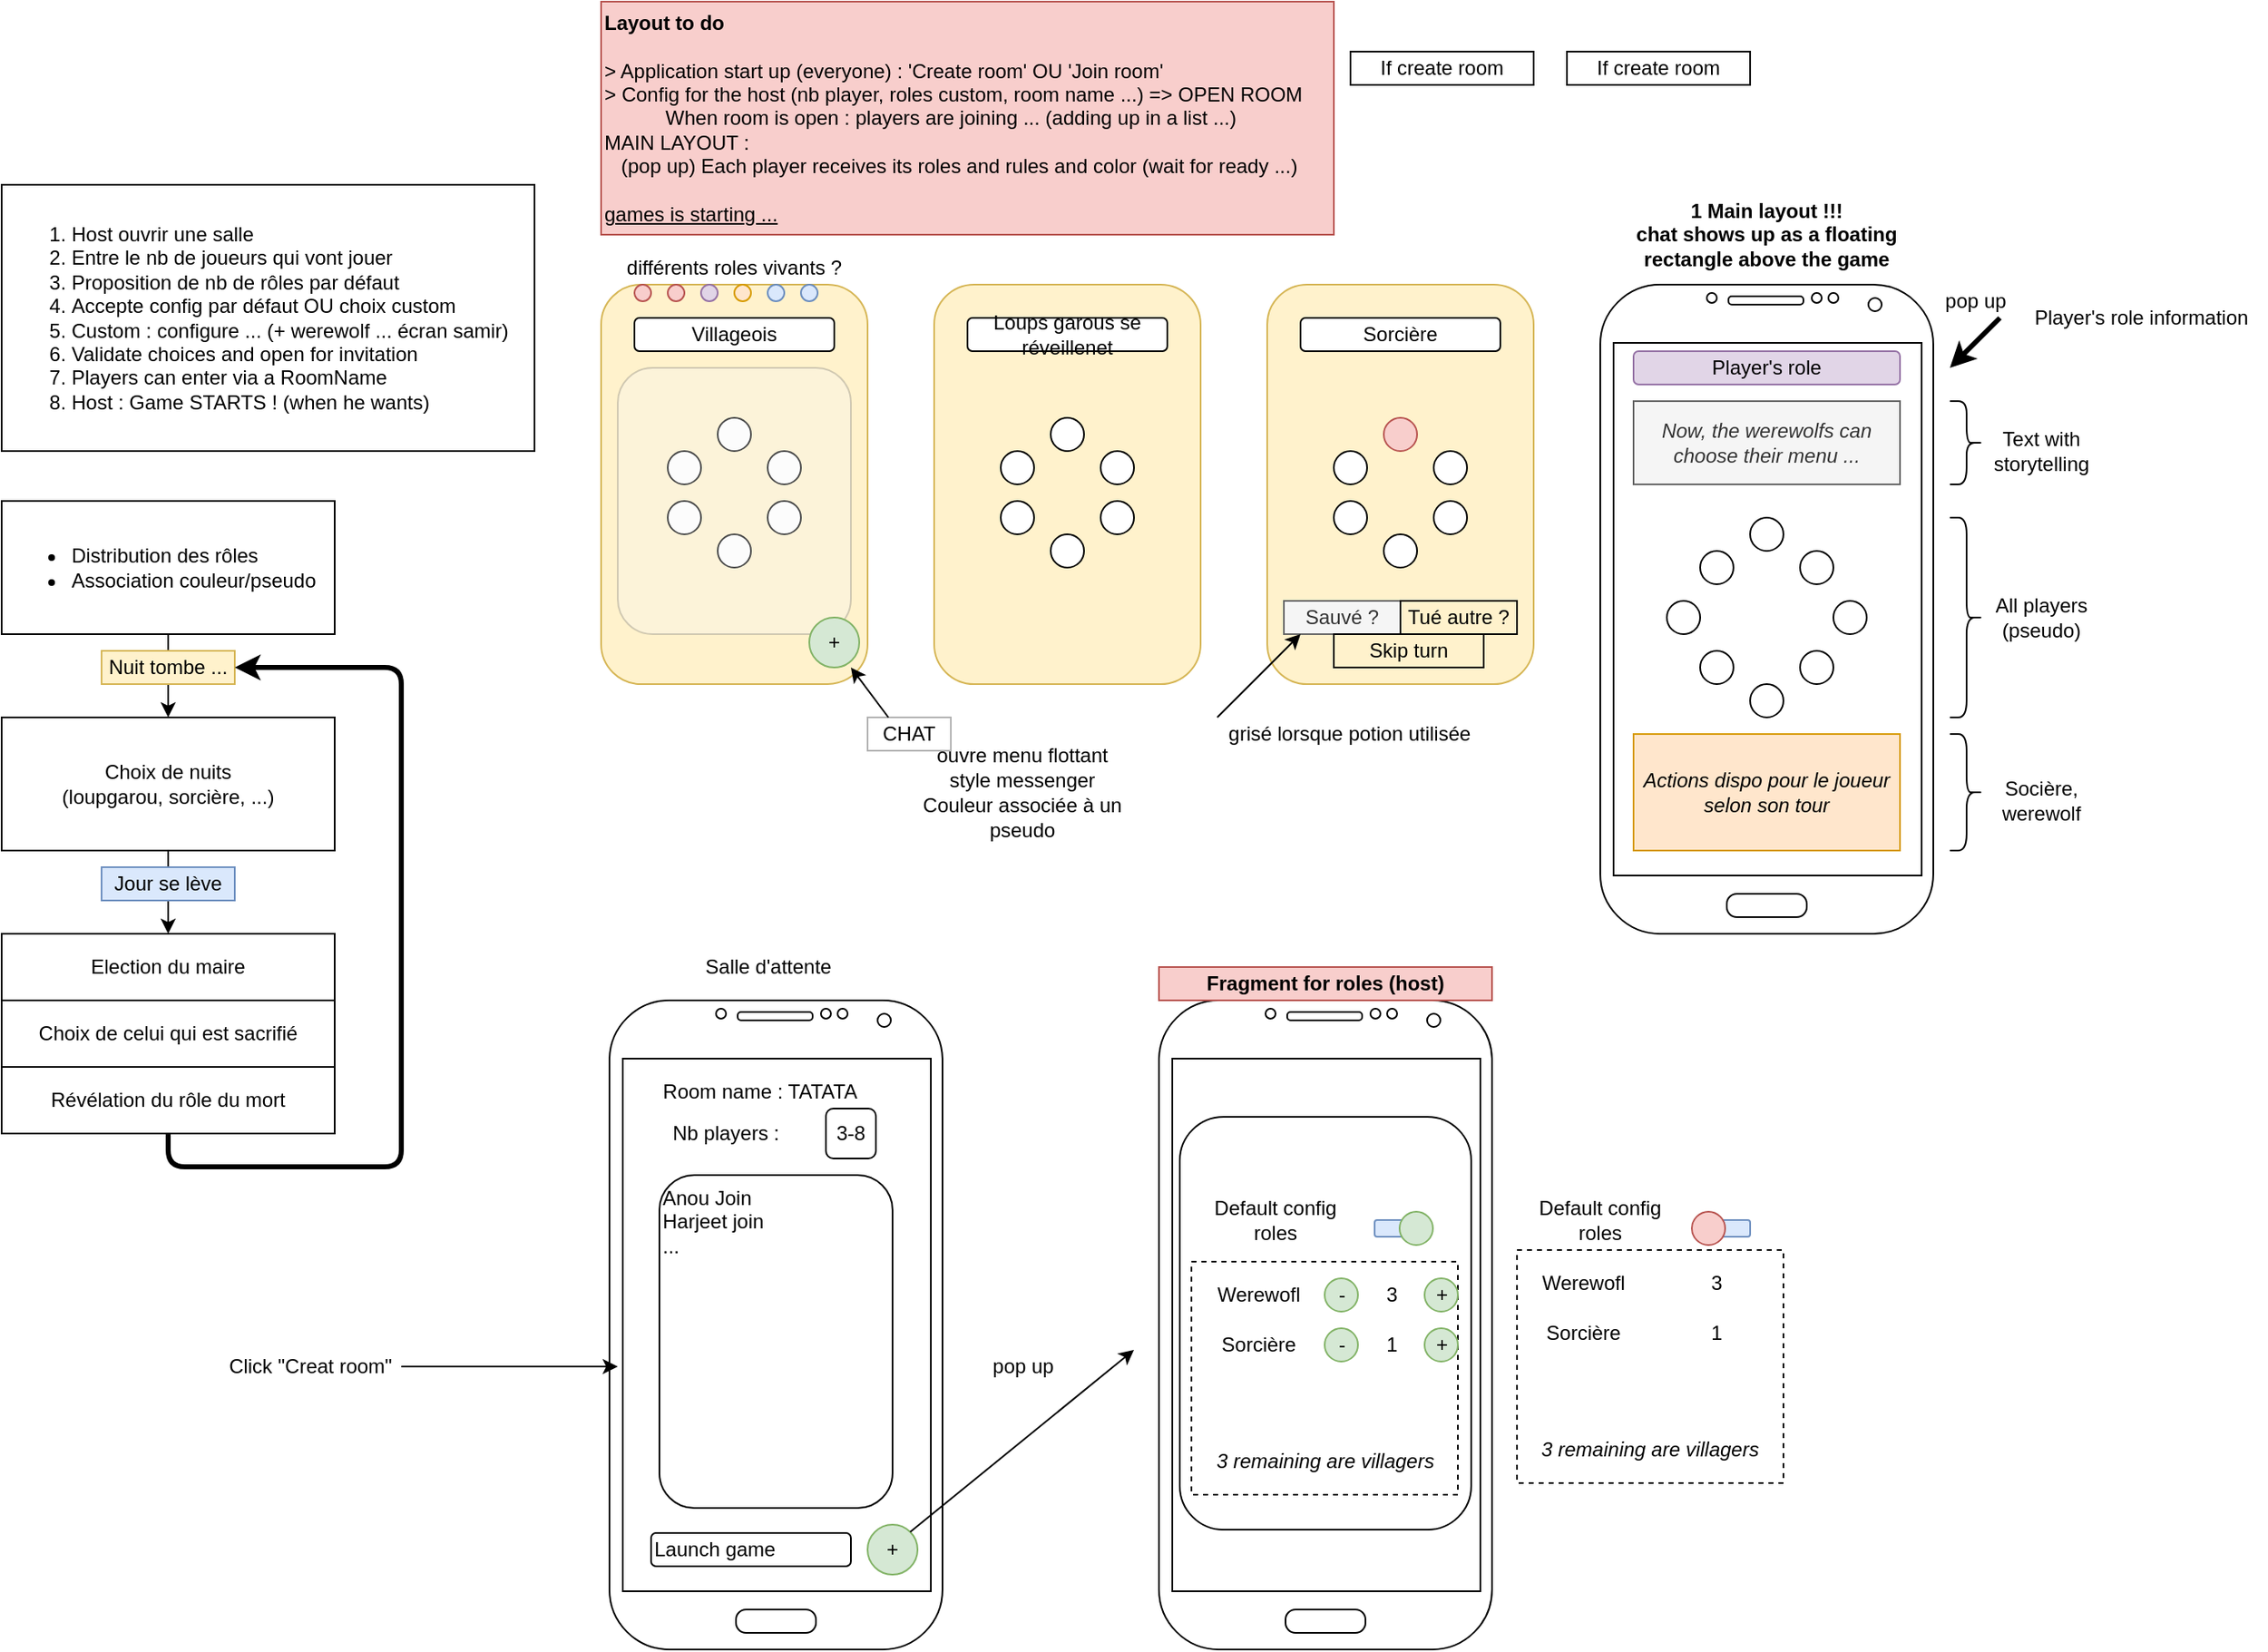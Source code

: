 <mxfile version="12.3.2" type="device" pages="1"><diagram id="DQaIDhGSqZXGHXnhg_7c" name="Page-1"><mxGraphModel dx="1408" dy="848" grid="1" gridSize="10" guides="1" tooltips="1" connect="1" arrows="1" fold="1" page="1" pageScale="1" pageWidth="1169" pageHeight="827" math="0" shadow="0"><root><mxCell id="0"/><mxCell id="1" parent="0"/><mxCell id="4JyX355zg1brZxcnhIgC-129" value="" style="rounded=1;whiteSpace=wrap;html=1;strokeColor=#000000;fillColor=none;align=left;" vertex="1" parent="1"><mxGeometry x="747.5" y="680" width="175" height="248" as="geometry"/></mxCell><mxCell id="4JyX355zg1brZxcnhIgC-116" value="" style="rounded=0;whiteSpace=wrap;html=1;strokeColor=#000000;fillColor=none;dashed=1;" vertex="1" parent="1"><mxGeometry x="754.5" y="767" width="160" height="140" as="geometry"/></mxCell><mxCell id="4JyX355zg1brZxcnhIgC-1" value="&lt;ul&gt;&lt;li&gt;Distribution des rôles&lt;/li&gt;&lt;li&gt;Association couleur/pseudo&lt;/li&gt;&lt;/ul&gt;" style="rounded=0;whiteSpace=wrap;html=1;connectable=0;allowArrows=0;align=left;" vertex="1" parent="1"><mxGeometry x="40" y="310" width="200" height="80" as="geometry"/></mxCell><mxCell id="4JyX355zg1brZxcnhIgC-2" value="" style="endArrow=classic;html=1;" edge="1" parent="1"><mxGeometry width="50" height="50" relative="1" as="geometry"><mxPoint x="140" y="390" as="sourcePoint"/><mxPoint x="140" y="440" as="targetPoint"/></mxGeometry></mxCell><mxCell id="4JyX355zg1brZxcnhIgC-3" value="Choix de nuits&lt;br&gt;(loupgarou, sorcière, ...)" style="rounded=0;whiteSpace=wrap;html=1;connectable=0;allowArrows=0;" vertex="1" parent="1"><mxGeometry x="40" y="440" width="200" height="80" as="geometry"/></mxCell><mxCell id="4JyX355zg1brZxcnhIgC-4" value="Nuit tombe ..." style="rounded=0;whiteSpace=wrap;html=1;fillColor=#fff2cc;strokeColor=#d6b656;" vertex="1" parent="1"><mxGeometry x="100" y="400" width="80" height="20" as="geometry"/></mxCell><mxCell id="4JyX355zg1brZxcnhIgC-14" value="" style="rounded=1;whiteSpace=wrap;html=1;fillColor=#fff2cc;strokeColor=#d6b656;" vertex="1" parent="1"><mxGeometry x="600" y="180" width="160" height="240" as="geometry"/></mxCell><mxCell id="4JyX355zg1brZxcnhIgC-7" value="" style="ellipse;whiteSpace=wrap;html=1;aspect=fixed;" vertex="1" parent="1"><mxGeometry x="670" y="260" width="20" height="20" as="geometry"/></mxCell><mxCell id="4JyX355zg1brZxcnhIgC-8" value="" style="ellipse;whiteSpace=wrap;html=1;aspect=fixed;" vertex="1" parent="1"><mxGeometry x="640" y="280" width="20" height="20" as="geometry"/></mxCell><mxCell id="4JyX355zg1brZxcnhIgC-9" value="" style="ellipse;whiteSpace=wrap;html=1;aspect=fixed;" vertex="1" parent="1"><mxGeometry x="640" y="310" width="20" height="20" as="geometry"/></mxCell><mxCell id="4JyX355zg1brZxcnhIgC-10" value="" style="ellipse;whiteSpace=wrap;html=1;aspect=fixed;" vertex="1" parent="1"><mxGeometry x="670" y="330" width="20" height="20" as="geometry"/></mxCell><mxCell id="4JyX355zg1brZxcnhIgC-11" value="" style="ellipse;whiteSpace=wrap;html=1;aspect=fixed;" vertex="1" parent="1"><mxGeometry x="700" y="280" width="20" height="20" as="geometry"/></mxCell><mxCell id="4JyX355zg1brZxcnhIgC-13" value="" style="ellipse;whiteSpace=wrap;html=1;aspect=fixed;" vertex="1" parent="1"><mxGeometry x="700" y="310" width="20" height="20" as="geometry"/></mxCell><mxCell id="4JyX355zg1brZxcnhIgC-15" value="Loups garous se réveillenet" style="rounded=1;whiteSpace=wrap;html=1;" vertex="1" parent="1"><mxGeometry x="620" y="200" width="120" height="20" as="geometry"/></mxCell><mxCell id="4JyX355zg1brZxcnhIgC-16" value="" style="rounded=1;whiteSpace=wrap;html=1;fillColor=#fff2cc;strokeColor=#d6b656;" vertex="1" parent="1"><mxGeometry x="800" y="180" width="160" height="240" as="geometry"/></mxCell><mxCell id="4JyX355zg1brZxcnhIgC-17" value="" style="ellipse;whiteSpace=wrap;html=1;aspect=fixed;fillColor=#f8cecc;strokeColor=#b85450;" vertex="1" parent="1"><mxGeometry x="870" y="260" width="20" height="20" as="geometry"/></mxCell><mxCell id="4JyX355zg1brZxcnhIgC-18" value="" style="ellipse;whiteSpace=wrap;html=1;aspect=fixed;" vertex="1" parent="1"><mxGeometry x="840" y="280" width="20" height="20" as="geometry"/></mxCell><mxCell id="4JyX355zg1brZxcnhIgC-19" value="" style="ellipse;whiteSpace=wrap;html=1;aspect=fixed;" vertex="1" parent="1"><mxGeometry x="840" y="310" width="20" height="20" as="geometry"/></mxCell><mxCell id="4JyX355zg1brZxcnhIgC-20" value="" style="ellipse;whiteSpace=wrap;html=1;aspect=fixed;" vertex="1" parent="1"><mxGeometry x="870" y="330" width="20" height="20" as="geometry"/></mxCell><mxCell id="4JyX355zg1brZxcnhIgC-21" value="" style="ellipse;whiteSpace=wrap;html=1;aspect=fixed;" vertex="1" parent="1"><mxGeometry x="900" y="280" width="20" height="20" as="geometry"/></mxCell><mxCell id="4JyX355zg1brZxcnhIgC-22" value="" style="ellipse;whiteSpace=wrap;html=1;aspect=fixed;" vertex="1" parent="1"><mxGeometry x="900" y="310" width="20" height="20" as="geometry"/></mxCell><mxCell id="4JyX355zg1brZxcnhIgC-23" value="Sorcière" style="rounded=1;whiteSpace=wrap;html=1;" vertex="1" parent="1"><mxGeometry x="820" y="200" width="120" height="20" as="geometry"/></mxCell><mxCell id="4JyX355zg1brZxcnhIgC-24" value="Sauvé ?" style="text;html=1;strokeColor=#666666;fillColor=#f5f5f5;align=center;verticalAlign=middle;whiteSpace=wrap;rounded=0;fontColor=#333333;" vertex="1" parent="1"><mxGeometry x="810" y="370" width="70" height="20" as="geometry"/></mxCell><mxCell id="4JyX355zg1brZxcnhIgC-25" value="Tué autre ?" style="text;html=1;strokeColor=#000000;fillColor=none;align=center;verticalAlign=middle;whiteSpace=wrap;rounded=0;" vertex="1" parent="1"><mxGeometry x="880" y="370" width="70" height="20" as="geometry"/></mxCell><mxCell id="4JyX355zg1brZxcnhIgC-27" value="" style="rounded=1;whiteSpace=wrap;html=1;fillColor=#fff2cc;strokeColor=#d6b656;" vertex="1" parent="1"><mxGeometry x="400" y="180" width="160" height="240" as="geometry"/></mxCell><mxCell id="4JyX355zg1brZxcnhIgC-28" value="" style="ellipse;whiteSpace=wrap;html=1;aspect=fixed;" vertex="1" parent="1"><mxGeometry x="470" y="260" width="20" height="20" as="geometry"/></mxCell><mxCell id="4JyX355zg1brZxcnhIgC-29" value="" style="ellipse;whiteSpace=wrap;html=1;aspect=fixed;" vertex="1" parent="1"><mxGeometry x="440" y="280" width="20" height="20" as="geometry"/></mxCell><mxCell id="4JyX355zg1brZxcnhIgC-30" value="" style="ellipse;whiteSpace=wrap;html=1;aspect=fixed;" vertex="1" parent="1"><mxGeometry x="440" y="310" width="20" height="20" as="geometry"/></mxCell><mxCell id="4JyX355zg1brZxcnhIgC-31" value="" style="ellipse;whiteSpace=wrap;html=1;aspect=fixed;" vertex="1" parent="1"><mxGeometry x="470" y="330" width="20" height="20" as="geometry"/></mxCell><mxCell id="4JyX355zg1brZxcnhIgC-32" value="" style="ellipse;whiteSpace=wrap;html=1;aspect=fixed;" vertex="1" parent="1"><mxGeometry x="500" y="280" width="20" height="20" as="geometry"/></mxCell><mxCell id="4JyX355zg1brZxcnhIgC-33" value="" style="ellipse;whiteSpace=wrap;html=1;aspect=fixed;" vertex="1" parent="1"><mxGeometry x="500" y="310" width="20" height="20" as="geometry"/></mxCell><mxCell id="4JyX355zg1brZxcnhIgC-34" value="Villageois" style="rounded=1;whiteSpace=wrap;html=1;" vertex="1" parent="1"><mxGeometry x="420" y="200" width="120" height="20" as="geometry"/></mxCell><mxCell id="4JyX355zg1brZxcnhIgC-35" value="" style="rounded=1;whiteSpace=wrap;html=1;strokeColor=#666666;fillColor=#f5f5f5;fontColor=#333333;opacity=30;" vertex="1" parent="1"><mxGeometry x="410" y="230" width="140" height="160" as="geometry"/></mxCell><mxCell id="4JyX355zg1brZxcnhIgC-36" value="" style="endArrow=classic;html=1;" edge="1" parent="1"><mxGeometry width="50" height="50" relative="1" as="geometry"><mxPoint x="140" y="520" as="sourcePoint"/><mxPoint x="140" y="570" as="targetPoint"/></mxGeometry></mxCell><mxCell id="4JyX355zg1brZxcnhIgC-37" value="Election du maire" style="rounded=0;whiteSpace=wrap;html=1;connectable=0;allowArrows=0;" vertex="1" parent="1"><mxGeometry x="40" y="570" width="200" height="40" as="geometry"/></mxCell><mxCell id="4JyX355zg1brZxcnhIgC-38" value="Jour se lève" style="rounded=0;whiteSpace=wrap;html=1;fillColor=#dae8fc;strokeColor=#6c8ebf;" vertex="1" parent="1"><mxGeometry x="100" y="530" width="80" height="20" as="geometry"/></mxCell><mxCell id="4JyX355zg1brZxcnhIgC-39" value="Choix de celui qui est sacrifié" style="rounded=0;whiteSpace=wrap;html=1;connectable=0;allowArrows=0;" vertex="1" parent="1"><mxGeometry x="40" y="610" width="200" height="40" as="geometry"/></mxCell><mxCell id="4JyX355zg1brZxcnhIgC-40" value="Révélation du rôle du mort" style="rounded=0;whiteSpace=wrap;html=1;connectable=0;allowArrows=0;" vertex="1" parent="1"><mxGeometry x="40" y="650" width="200" height="40" as="geometry"/></mxCell><mxCell id="4JyX355zg1brZxcnhIgC-42" value="" style="ellipse;whiteSpace=wrap;html=1;aspect=fixed;fillColor=#f8cecc;strokeColor=#b85450;" vertex="1" parent="1"><mxGeometry x="420" y="180" width="10" height="10" as="geometry"/></mxCell><mxCell id="4JyX355zg1brZxcnhIgC-43" value="" style="ellipse;whiteSpace=wrap;html=1;aspect=fixed;fillColor=#f8cecc;strokeColor=#b85450;" vertex="1" parent="1"><mxGeometry x="440" y="180" width="10" height="10" as="geometry"/></mxCell><mxCell id="4JyX355zg1brZxcnhIgC-44" value="" style="ellipse;whiteSpace=wrap;html=1;aspect=fixed;fillColor=#e1d5e7;strokeColor=#9673a6;" vertex="1" parent="1"><mxGeometry x="460" y="180" width="10" height="10" as="geometry"/></mxCell><mxCell id="4JyX355zg1brZxcnhIgC-45" value="" style="ellipse;whiteSpace=wrap;html=1;aspect=fixed;fillColor=#ffe6cc;strokeColor=#d79b00;" vertex="1" parent="1"><mxGeometry x="480" y="180" width="10" height="10" as="geometry"/></mxCell><mxCell id="4JyX355zg1brZxcnhIgC-46" value="" style="ellipse;whiteSpace=wrap;html=1;aspect=fixed;fillColor=#dae8fc;strokeColor=#6c8ebf;" vertex="1" parent="1"><mxGeometry x="500" y="180" width="10" height="10" as="geometry"/></mxCell><mxCell id="4JyX355zg1brZxcnhIgC-47" value="" style="ellipse;whiteSpace=wrap;html=1;aspect=fixed;fillColor=#dae8fc;strokeColor=#6c8ebf;" vertex="1" parent="1"><mxGeometry x="520" y="180" width="10" height="10" as="geometry"/></mxCell><mxCell id="4JyX355zg1brZxcnhIgC-48" value="différents roles vivants ?" style="text;html=1;strokeColor=none;fillColor=none;align=center;verticalAlign=middle;whiteSpace=wrap;rounded=0;opacity=30;" vertex="1" parent="1"><mxGeometry x="410" y="160" width="140" height="20" as="geometry"/></mxCell><mxCell id="4JyX355zg1brZxcnhIgC-49" value="CHAT" style="rounded=0;whiteSpace=wrap;html=1;strokeColor=#000000;opacity=30;" vertex="1" parent="1"><mxGeometry x="560" y="440" width="50" height="20" as="geometry"/></mxCell><mxCell id="4JyX355zg1brZxcnhIgC-50" value="" style="verticalLabelPosition=bottom;verticalAlign=top;html=1;shadow=0;dashed=0;strokeWidth=1;shape=mxgraph.android.phone2;strokeColor=#000000;connectable=0;allowArrows=0;" vertex="1" parent="1"><mxGeometry x="1000" y="180" width="200" height="390" as="geometry"/></mxCell><mxCell id="4JyX355zg1brZxcnhIgC-51" value="+" style="ellipse;whiteSpace=wrap;html=1;aspect=fixed;strokeColor=#82b366;fillColor=#d5e8d4;" vertex="1" parent="1"><mxGeometry x="525" y="380" width="30" height="30" as="geometry"/></mxCell><mxCell id="4JyX355zg1brZxcnhIgC-52" value="" style="endArrow=classic;html=1;exitX=0.25;exitY=0;exitDx=0;exitDy=0;" edge="1" parent="1" source="4JyX355zg1brZxcnhIgC-49"><mxGeometry width="50" height="50" relative="1" as="geometry"><mxPoint x="570" y="430" as="sourcePoint"/><mxPoint x="550" y="410" as="targetPoint"/></mxGeometry></mxCell><mxCell id="4JyX355zg1brZxcnhIgC-53" value="ouvre menu flottant&lt;br&gt;style messenger" style="text;html=1;strokeColor=none;fillColor=none;align=center;verticalAlign=middle;whiteSpace=wrap;rounded=0;" vertex="1" parent="1"><mxGeometry x="580" y="460" width="146" height="20" as="geometry"/></mxCell><mxCell id="4JyX355zg1brZxcnhIgC-62" value="" style="endArrow=classic;html=1;edgeStyle=orthogonalEdgeStyle;entryX=1;entryY=0.5;entryDx=0;entryDy=0;strokeWidth=3;" edge="1" parent="1" target="4JyX355zg1brZxcnhIgC-4"><mxGeometry width="50" height="50" relative="1" as="geometry"><mxPoint x="140" y="690" as="sourcePoint"/><mxPoint x="200" y="410" as="targetPoint"/><Array as="points"><mxPoint x="140" y="710"/><mxPoint x="280" y="710"/><mxPoint x="280" y="410"/></Array></mxGeometry></mxCell><mxCell id="4JyX355zg1brZxcnhIgC-63" value="1 Main layout !!!&lt;br&gt;chat shows up as a floating rectangle above the game" style="text;html=1;strokeColor=none;fillColor=none;align=center;verticalAlign=middle;whiteSpace=wrap;rounded=0;fontStyle=1" vertex="1" parent="1"><mxGeometry x="1000" y="110" width="200" height="80" as="geometry"/></mxCell><mxCell id="4JyX355zg1brZxcnhIgC-64" value="Player's role" style="rounded=1;whiteSpace=wrap;html=1;fillColor=#e1d5e7;strokeColor=#9673a6;" vertex="1" parent="1"><mxGeometry x="1020" y="220" width="160" height="20" as="geometry"/></mxCell><mxCell id="4JyX355zg1brZxcnhIgC-65" value="Player's role information" style="text;html=1;strokeColor=none;fillColor=none;align=center;verticalAlign=middle;whiteSpace=wrap;rounded=0;" vertex="1" parent="1"><mxGeometry x="1250" y="180" width="150" height="40" as="geometry"/></mxCell><mxCell id="4JyX355zg1brZxcnhIgC-66" value="" style="endArrow=classic;html=1;strokeWidth=3;" edge="1" parent="1"><mxGeometry width="50" height="50" relative="1" as="geometry"><mxPoint x="1240" y="200" as="sourcePoint"/><mxPoint x="1210" y="230" as="targetPoint"/></mxGeometry></mxCell><mxCell id="4JyX355zg1brZxcnhIgC-67" value="Now, the werewolfs can choose their menu ..." style="rounded=0;whiteSpace=wrap;html=1;strokeColor=#666666;fontStyle=2;fillColor=#f5f5f5;fontColor=#333333;" vertex="1" parent="1"><mxGeometry x="1020" y="250" width="160" height="50" as="geometry"/></mxCell><mxCell id="4JyX355zg1brZxcnhIgC-68" value="Skip turn" style="text;html=1;strokeColor=#000000;fillColor=none;align=center;verticalAlign=middle;whiteSpace=wrap;rounded=0;" vertex="1" parent="1"><mxGeometry x="840" y="390" width="90" height="20" as="geometry"/></mxCell><mxCell id="4JyX355zg1brZxcnhIgC-69" value="" style="endArrow=classic;html=1;strokeWidth=1;" edge="1" parent="1"><mxGeometry width="50" height="50" relative="1" as="geometry"><mxPoint x="770" y="440" as="sourcePoint"/><mxPoint x="820" y="390" as="targetPoint"/></mxGeometry></mxCell><mxCell id="4JyX355zg1brZxcnhIgC-70" value="grisé lorsque potion utilisée" style="text;html=1;strokeColor=none;fillColor=none;align=center;verticalAlign=middle;whiteSpace=wrap;rounded=0;" vertex="1" parent="1"><mxGeometry x="769" y="440" width="161" height="20" as="geometry"/></mxCell><mxCell id="4JyX355zg1brZxcnhIgC-72" value="" style="ellipse;whiteSpace=wrap;html=1;aspect=fixed;" vertex="1" parent="1"><mxGeometry x="1090" y="320" width="20" height="20" as="geometry"/></mxCell><mxCell id="4JyX355zg1brZxcnhIgC-73" value="" style="ellipse;whiteSpace=wrap;html=1;aspect=fixed;" vertex="1" parent="1"><mxGeometry x="1060" y="340" width="20" height="20" as="geometry"/></mxCell><mxCell id="4JyX355zg1brZxcnhIgC-74" value="" style="ellipse;whiteSpace=wrap;html=1;aspect=fixed;" vertex="1" parent="1"><mxGeometry x="1040" y="370" width="20" height="20" as="geometry"/></mxCell><mxCell id="4JyX355zg1brZxcnhIgC-75" value="" style="ellipse;whiteSpace=wrap;html=1;aspect=fixed;" vertex="1" parent="1"><mxGeometry x="1090" y="420" width="20" height="20" as="geometry"/></mxCell><mxCell id="4JyX355zg1brZxcnhIgC-76" value="" style="ellipse;whiteSpace=wrap;html=1;aspect=fixed;" vertex="1" parent="1"><mxGeometry x="1140" y="370" width="20" height="20" as="geometry"/></mxCell><mxCell id="4JyX355zg1brZxcnhIgC-77" value="" style="ellipse;whiteSpace=wrap;html=1;aspect=fixed;" vertex="1" parent="1"><mxGeometry x="1120" y="400" width="20" height="20" as="geometry"/></mxCell><mxCell id="4JyX355zg1brZxcnhIgC-78" value="" style="ellipse;whiteSpace=wrap;html=1;aspect=fixed;" vertex="1" parent="1"><mxGeometry x="1060" y="400" width="20" height="20" as="geometry"/></mxCell><mxCell id="4JyX355zg1brZxcnhIgC-79" value="" style="ellipse;whiteSpace=wrap;html=1;aspect=fixed;" vertex="1" parent="1"><mxGeometry x="1120" y="340" width="20" height="20" as="geometry"/></mxCell><mxCell id="4JyX355zg1brZxcnhIgC-80" value="" style="shape=curlyBracket;whiteSpace=wrap;html=1;rounded=1;strokeColor=#000000;direction=west;" vertex="1" parent="1"><mxGeometry x="1210" y="320" width="20" height="120" as="geometry"/></mxCell><mxCell id="4JyX355zg1brZxcnhIgC-81" value="All players (pseudo)" style="text;html=1;strokeColor=none;fillColor=none;align=center;verticalAlign=middle;whiteSpace=wrap;rounded=0;" vertex="1" parent="1"><mxGeometry x="1230" y="360" width="70" height="40" as="geometry"/></mxCell><mxCell id="4JyX355zg1brZxcnhIgC-82" value="Couleur associée à un pseudo" style="text;html=1;strokeColor=none;fillColor=none;align=center;verticalAlign=middle;whiteSpace=wrap;rounded=0;" vertex="1" parent="1"><mxGeometry x="580" y="490" width="146" height="20" as="geometry"/></mxCell><mxCell id="4JyX355zg1brZxcnhIgC-83" value="Actions dispo pour le joueur selon son tour" style="rounded=0;whiteSpace=wrap;html=1;strokeColor=#d79b00;fontStyle=2;fillColor=#ffe6cc;" vertex="1" parent="1"><mxGeometry x="1020" y="450" width="160" height="70" as="geometry"/></mxCell><mxCell id="4JyX355zg1brZxcnhIgC-84" value="" style="shape=curlyBracket;whiteSpace=wrap;html=1;rounded=1;strokeColor=#000000;direction=west;" vertex="1" parent="1"><mxGeometry x="1210" y="250" width="20" height="50" as="geometry"/></mxCell><mxCell id="4JyX355zg1brZxcnhIgC-85" value="Text with storytelling" style="text;html=1;strokeColor=none;fillColor=none;align=center;verticalAlign=middle;whiteSpace=wrap;rounded=0;" vertex="1" parent="1"><mxGeometry x="1230" y="260" width="70" height="40" as="geometry"/></mxCell><mxCell id="4JyX355zg1brZxcnhIgC-86" value="" style="shape=curlyBracket;whiteSpace=wrap;html=1;rounded=1;strokeColor=#000000;direction=west;" vertex="1" parent="1"><mxGeometry x="1210" y="450" width="20" height="70" as="geometry"/></mxCell><mxCell id="4JyX355zg1brZxcnhIgC-87" value="Socière, werewolf" style="text;html=1;strokeColor=none;fillColor=none;align=center;verticalAlign=middle;whiteSpace=wrap;rounded=0;" vertex="1" parent="1"><mxGeometry x="1230" y="470" width="70" height="40" as="geometry"/></mxCell><mxCell id="4JyX355zg1brZxcnhIgC-91" value="&lt;ol&gt;&lt;li&gt;&lt;span&gt;Host ouvrir une salle&lt;/span&gt;&lt;/li&gt;&lt;li&gt;Entre le nb de joueurs qui vont jouer&lt;/li&gt;&lt;li&gt;Proposition de nb de rôles par défaut&lt;/li&gt;&lt;li&gt;Accepte config par défaut OU choix custom&lt;/li&gt;&lt;li&gt;Custom : configure ... (+ werewolf ... écran samir)&lt;/li&gt;&lt;li&gt;Validate choices and open for invitation&lt;/li&gt;&lt;li&gt;Players can enter via a RoomName&lt;/li&gt;&lt;li&gt;Host : Game STARTS ! (when he wants)&lt;/li&gt;&lt;/ol&gt;" style="rounded=0;whiteSpace=wrap;html=1;connectable=0;allowArrows=0;align=left;" vertex="1" parent="1"><mxGeometry x="40" y="120" width="320" height="160" as="geometry"/></mxCell><mxCell id="4JyX355zg1brZxcnhIgC-93" value="&lt;b&gt;Layout to do&lt;br&gt;&lt;/b&gt;&lt;br&gt;&amp;gt; Application start up (everyone) : 'Create room' OU 'Join room'&lt;br&gt;&amp;gt; Config for the host (nb player, roles custom, room name ...) =&amp;gt; OPEN ROOM&lt;br&gt;&amp;nbsp; &amp;nbsp; &amp;nbsp; &amp;nbsp; &amp;nbsp; &amp;nbsp;When room is open : players are joining ... (adding up in a list ...)&lt;br&gt;MAIN LAYOUT :&amp;nbsp;&lt;br&gt;&amp;nbsp; &amp;nbsp;(pop up) Each player receives its roles and rules and color (wait for ready ...)&lt;br&gt;&lt;br&gt;&lt;u&gt;games is starting ...&lt;/u&gt;" style="text;html=1;strokeColor=#b85450;fillColor=#f8cecc;align=left;verticalAlign=middle;whiteSpace=wrap;rounded=0;" vertex="1" parent="1"><mxGeometry x="400" y="10" width="440" height="140" as="geometry"/></mxCell><mxCell id="4JyX355zg1brZxcnhIgC-94" value="" style="verticalLabelPosition=bottom;verticalAlign=top;html=1;shadow=0;dashed=0;strokeWidth=1;shape=mxgraph.android.phone2;strokeColor=#000000;connectable=0;allowArrows=0;" vertex="1" parent="1"><mxGeometry x="735" y="610" width="200" height="390" as="geometry"/></mxCell><mxCell id="4JyX355zg1brZxcnhIgC-95" value="Fragment for roles (host)" style="text;html=1;strokeColor=#b85450;fillColor=#f8cecc;align=center;verticalAlign=middle;whiteSpace=wrap;rounded=0;fontStyle=1" vertex="1" parent="1"><mxGeometry x="735" y="590" width="200" height="20" as="geometry"/></mxCell><mxCell id="4JyX355zg1brZxcnhIgC-97" value="" style="rounded=1;whiteSpace=wrap;html=1;strokeColor=#6c8ebf;fillColor=#dae8fc;" vertex="1" parent="1"><mxGeometry x="864.5" y="742" width="30" height="10" as="geometry"/></mxCell><mxCell id="4JyX355zg1brZxcnhIgC-98" value="" style="ellipse;whiteSpace=wrap;html=1;aspect=fixed;strokeColor=#82b366;fillColor=#d5e8d4;" vertex="1" parent="1"><mxGeometry x="879.5" y="737" width="20" height="20" as="geometry"/></mxCell><mxCell id="4JyX355zg1brZxcnhIgC-100" value="Default config roles" style="text;html=1;strokeColor=none;fillColor=none;align=center;verticalAlign=middle;whiteSpace=wrap;rounded=0;" vertex="1" parent="1"><mxGeometry x="764.5" y="727" width="80" height="30" as="geometry"/></mxCell><mxCell id="4JyX355zg1brZxcnhIgC-101" value="" style="rounded=1;whiteSpace=wrap;html=1;strokeColor=#6c8ebf;fillColor=#dae8fc;" vertex="1" parent="1"><mxGeometry x="1060" y="742" width="30" height="10" as="geometry"/></mxCell><mxCell id="4JyX355zg1brZxcnhIgC-102" value="" style="ellipse;whiteSpace=wrap;html=1;aspect=fixed;strokeColor=#b85450;fillColor=#f8cecc;" vertex="1" parent="1"><mxGeometry x="1055" y="737" width="20" height="20" as="geometry"/></mxCell><mxCell id="4JyX355zg1brZxcnhIgC-103" value="Default config roles" style="text;html=1;strokeColor=none;fillColor=none;align=center;verticalAlign=middle;whiteSpace=wrap;rounded=0;" vertex="1" parent="1"><mxGeometry x="960" y="727" width="80" height="30" as="geometry"/></mxCell><mxCell id="4JyX355zg1brZxcnhIgC-105" value="Werewofl" style="text;html=1;strokeColor=none;fillColor=none;align=center;verticalAlign=middle;whiteSpace=wrap;rounded=0;" vertex="1" parent="1"><mxGeometry x="754.5" y="777" width="80" height="20" as="geometry"/></mxCell><mxCell id="4JyX355zg1brZxcnhIgC-106" value="Sorcière" style="text;html=1;strokeColor=none;fillColor=none;align=center;verticalAlign=middle;whiteSpace=wrap;rounded=0;" vertex="1" parent="1"><mxGeometry x="754.5" y="807" width="80" height="20" as="geometry"/></mxCell><mxCell id="4JyX355zg1brZxcnhIgC-108" value="-" style="ellipse;whiteSpace=wrap;html=1;aspect=fixed;strokeColor=#82b366;fillColor=#d5e8d4;" vertex="1" parent="1"><mxGeometry x="834.5" y="777" width="20" height="20" as="geometry"/></mxCell><mxCell id="4JyX355zg1brZxcnhIgC-110" value="+" style="ellipse;whiteSpace=wrap;html=1;aspect=fixed;strokeColor=#82b366;fillColor=#d5e8d4;" vertex="1" parent="1"><mxGeometry x="894.5" y="777" width="20" height="20" as="geometry"/></mxCell><mxCell id="4JyX355zg1brZxcnhIgC-111" value="3" style="ellipse;whiteSpace=wrap;html=1;aspect=fixed;strokeColor=none;fillColor=none;" vertex="1" parent="1"><mxGeometry x="864.5" y="777" width="20" height="20" as="geometry"/></mxCell><mxCell id="4JyX355zg1brZxcnhIgC-112" value="-" style="ellipse;whiteSpace=wrap;html=1;aspect=fixed;strokeColor=#82b366;fillColor=#d5e8d4;" vertex="1" parent="1"><mxGeometry x="834.5" y="807" width="20" height="20" as="geometry"/></mxCell><mxCell id="4JyX355zg1brZxcnhIgC-113" value="+" style="ellipse;whiteSpace=wrap;html=1;aspect=fixed;strokeColor=#82b366;fillColor=#d5e8d4;" vertex="1" parent="1"><mxGeometry x="894.5" y="807" width="20" height="20" as="geometry"/></mxCell><mxCell id="4JyX355zg1brZxcnhIgC-114" value="1" style="ellipse;whiteSpace=wrap;html=1;aspect=fixed;strokeColor=none;fillColor=none;" vertex="1" parent="1"><mxGeometry x="864.5" y="807" width="20" height="20" as="geometry"/></mxCell><mxCell id="4JyX355zg1brZxcnhIgC-115" value="3 remaining are villagers" style="text;html=1;strokeColor=none;fillColor=none;align=center;verticalAlign=middle;whiteSpace=wrap;rounded=0;fontStyle=2" vertex="1" parent="1"><mxGeometry x="759.5" y="877" width="150" height="20" as="geometry"/></mxCell><mxCell id="4JyX355zg1brZxcnhIgC-120" value="If create room" style="rounded=0;whiteSpace=wrap;html=1;strokeColor=#000000;fillColor=none;" vertex="1" parent="1"><mxGeometry x="850" y="40" width="110" height="20" as="geometry"/></mxCell><mxCell id="4JyX355zg1brZxcnhIgC-121" value="If create room" style="rounded=0;whiteSpace=wrap;html=1;strokeColor=#000000;fillColor=none;" vertex="1" parent="1"><mxGeometry x="980" y="40" width="110" height="20" as="geometry"/></mxCell><mxCell id="4JyX355zg1brZxcnhIgC-122" value="" style="verticalLabelPosition=bottom;verticalAlign=top;html=1;shadow=0;dashed=0;strokeWidth=1;shape=mxgraph.android.phone2;strokeColor=#000000;connectable=0;allowArrows=0;" vertex="1" parent="1"><mxGeometry x="405" y="610" width="200" height="390" as="geometry"/></mxCell><mxCell id="4JyX355zg1brZxcnhIgC-123" value="Salle d'attente" style="text;html=1;align=center;verticalAlign=middle;resizable=0;points=[];;autosize=1;" vertex="1" parent="1"><mxGeometry x="455" y="580" width="90" height="20" as="geometry"/></mxCell><mxCell id="4JyX355zg1brZxcnhIgC-124" value="Room name : TATATA" style="text;html=1;align=center;verticalAlign=middle;resizable=0;points=[];;autosize=1;" vertex="1" parent="1"><mxGeometry x="430" y="655" width="130" height="20" as="geometry"/></mxCell><mxCell id="4JyX355zg1brZxcnhIgC-125" value="Anou Join&lt;br&gt;Harjeet join&lt;br&gt;..." style="rounded=1;whiteSpace=wrap;html=1;strokeColor=#000000;fillColor=none;align=left;verticalAlign=top;" vertex="1" parent="1"><mxGeometry x="435" y="715" width="140" height="200" as="geometry"/></mxCell><mxCell id="4JyX355zg1brZxcnhIgC-127" value="Launch game" style="rounded=1;whiteSpace=wrap;html=1;strokeColor=#000000;fillColor=none;align=left;" vertex="1" parent="1"><mxGeometry x="430" y="930" width="120" height="20" as="geometry"/></mxCell><mxCell id="4JyX355zg1brZxcnhIgC-128" value="+" style="ellipse;whiteSpace=wrap;html=1;aspect=fixed;strokeColor=#82b366;fillColor=#d5e8d4;" vertex="1" parent="1"><mxGeometry x="560" y="925" width="30" height="30" as="geometry"/></mxCell><mxCell id="4JyX355zg1brZxcnhIgC-131" value="" style="endArrow=classic;html=1;strokeWidth=1;exitX=1;exitY=0;exitDx=0;exitDy=0;" edge="1" parent="1" source="4JyX355zg1brZxcnhIgC-128"><mxGeometry width="50" height="50" relative="1" as="geometry"><mxPoint x="670" y="880" as="sourcePoint"/><mxPoint x="720" y="820" as="targetPoint"/></mxGeometry></mxCell><mxCell id="4JyX355zg1brZxcnhIgC-132" value="pop up" style="text;html=1;align=center;verticalAlign=middle;resizable=0;points=[];;autosize=1;" vertex="1" parent="1"><mxGeometry x="627.5" y="820" width="50" height="20" as="geometry"/></mxCell><mxCell id="4JyX355zg1brZxcnhIgC-135" value="" style="edgeStyle=orthogonalEdgeStyle;rounded=0;orthogonalLoop=1;jettySize=auto;html=1;strokeWidth=1;" edge="1" parent="1" source="4JyX355zg1brZxcnhIgC-133"><mxGeometry relative="1" as="geometry"><mxPoint x="410" y="830" as="targetPoint"/></mxGeometry></mxCell><mxCell id="4JyX355zg1brZxcnhIgC-133" value="Click &quot;Creat room&quot;" style="text;html=1;align=center;verticalAlign=middle;resizable=0;points=[];;autosize=1;" vertex="1" parent="1"><mxGeometry x="170" y="820" width="110" height="20" as="geometry"/></mxCell><mxCell id="4JyX355zg1brZxcnhIgC-138" value="Nb players :" style="text;html=1;strokeColor=none;fillColor=none;align=center;verticalAlign=middle;whiteSpace=wrap;rounded=0;" vertex="1" parent="1"><mxGeometry x="435" y="675" width="80" height="30" as="geometry"/></mxCell><mxCell id="4JyX355zg1brZxcnhIgC-139" value="3-8" style="rounded=1;whiteSpace=wrap;html=1;strokeColor=#000000;" vertex="1" parent="1"><mxGeometry x="535" y="675" width="30" height="30" as="geometry"/></mxCell><mxCell id="4JyX355zg1brZxcnhIgC-140" value="" style="rounded=0;whiteSpace=wrap;html=1;strokeColor=#000000;fillColor=none;dashed=1;" vertex="1" parent="1"><mxGeometry x="950" y="760" width="160" height="140" as="geometry"/></mxCell><mxCell id="4JyX355zg1brZxcnhIgC-141" value="Werewofl" style="text;html=1;strokeColor=none;fillColor=none;align=center;verticalAlign=middle;whiteSpace=wrap;rounded=0;" vertex="1" parent="1"><mxGeometry x="950" y="770" width="80" height="20" as="geometry"/></mxCell><mxCell id="4JyX355zg1brZxcnhIgC-142" value="Sorcière" style="text;html=1;strokeColor=none;fillColor=none;align=center;verticalAlign=middle;whiteSpace=wrap;rounded=0;" vertex="1" parent="1"><mxGeometry x="950" y="800" width="80" height="20" as="geometry"/></mxCell><mxCell id="4JyX355zg1brZxcnhIgC-145" value="3" style="ellipse;whiteSpace=wrap;html=1;aspect=fixed;strokeColor=none;fillColor=none;" vertex="1" parent="1"><mxGeometry x="1060" y="770" width="20" height="20" as="geometry"/></mxCell><mxCell id="4JyX355zg1brZxcnhIgC-148" value="1" style="ellipse;whiteSpace=wrap;html=1;aspect=fixed;strokeColor=none;fillColor=none;" vertex="1" parent="1"><mxGeometry x="1060" y="800" width="20" height="20" as="geometry"/></mxCell><mxCell id="4JyX355zg1brZxcnhIgC-149" value="3 remaining are villagers" style="text;html=1;strokeColor=none;fillColor=none;align=center;verticalAlign=middle;whiteSpace=wrap;rounded=0;fontStyle=2" vertex="1" parent="1"><mxGeometry x="955" y="870" width="150" height="20" as="geometry"/></mxCell><mxCell id="4JyX355zg1brZxcnhIgC-150" value="pop up" style="text;html=1;align=center;verticalAlign=middle;resizable=0;points=[];;autosize=1;" vertex="1" parent="1"><mxGeometry x="1200" y="180" width="50" height="20" as="geometry"/></mxCell></root></mxGraphModel></diagram></mxfile>